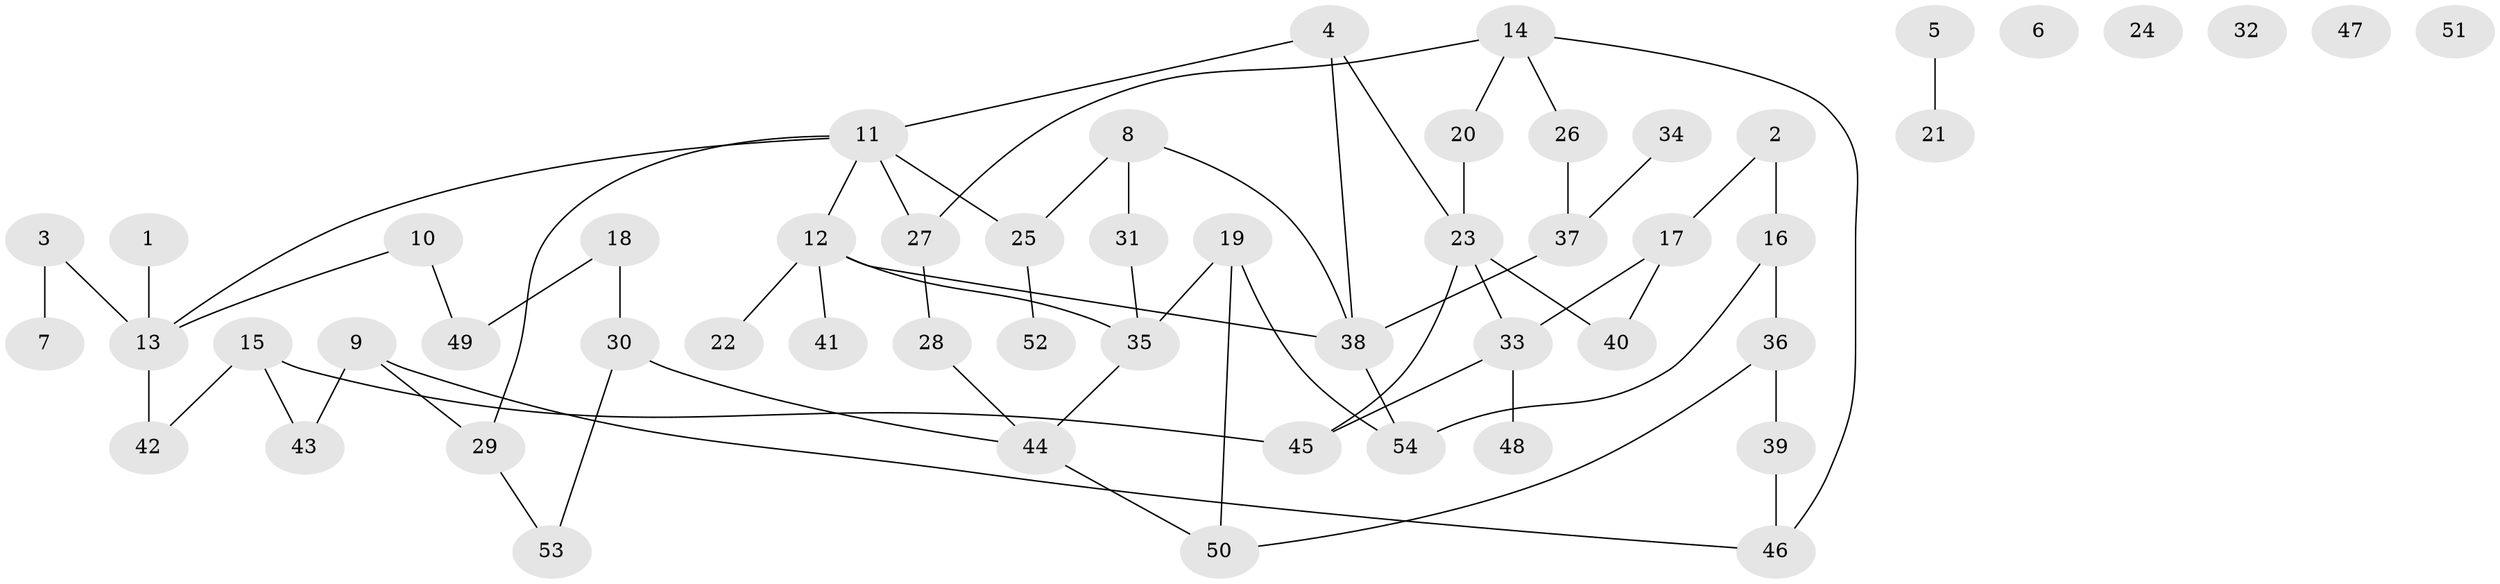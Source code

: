 // Generated by graph-tools (version 1.1) at 2025/49/03/09/25 03:49:10]
// undirected, 54 vertices, 65 edges
graph export_dot {
graph [start="1"]
  node [color=gray90,style=filled];
  1;
  2;
  3;
  4;
  5;
  6;
  7;
  8;
  9;
  10;
  11;
  12;
  13;
  14;
  15;
  16;
  17;
  18;
  19;
  20;
  21;
  22;
  23;
  24;
  25;
  26;
  27;
  28;
  29;
  30;
  31;
  32;
  33;
  34;
  35;
  36;
  37;
  38;
  39;
  40;
  41;
  42;
  43;
  44;
  45;
  46;
  47;
  48;
  49;
  50;
  51;
  52;
  53;
  54;
  1 -- 13;
  2 -- 16;
  2 -- 17;
  3 -- 7;
  3 -- 13;
  4 -- 11;
  4 -- 23;
  4 -- 38;
  5 -- 21;
  8 -- 25;
  8 -- 31;
  8 -- 38;
  9 -- 29;
  9 -- 43;
  9 -- 46;
  10 -- 13;
  10 -- 49;
  11 -- 12;
  11 -- 13;
  11 -- 25;
  11 -- 27;
  11 -- 29;
  12 -- 22;
  12 -- 35;
  12 -- 38;
  12 -- 41;
  13 -- 42;
  14 -- 20;
  14 -- 26;
  14 -- 27;
  14 -- 46;
  15 -- 42;
  15 -- 43;
  15 -- 45;
  16 -- 36;
  16 -- 54;
  17 -- 33;
  17 -- 40;
  18 -- 30;
  18 -- 49;
  19 -- 35;
  19 -- 50;
  19 -- 54;
  20 -- 23;
  23 -- 33;
  23 -- 40;
  23 -- 45;
  25 -- 52;
  26 -- 37;
  27 -- 28;
  28 -- 44;
  29 -- 53;
  30 -- 44;
  30 -- 53;
  31 -- 35;
  33 -- 45;
  33 -- 48;
  34 -- 37;
  35 -- 44;
  36 -- 39;
  36 -- 50;
  37 -- 38;
  38 -- 54;
  39 -- 46;
  44 -- 50;
}
